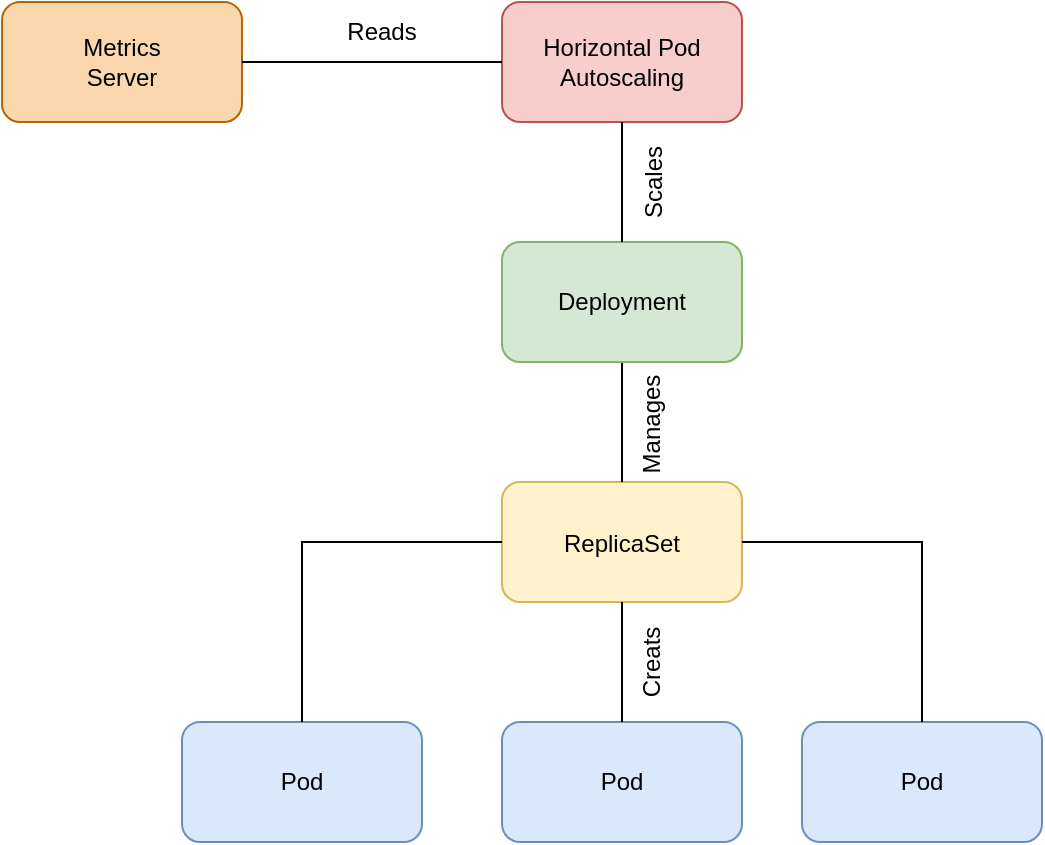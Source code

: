 <mxfile version="24.0.6" type="github">
  <diagram name="Page-1" id="Su3YZmk_iTzfFphz3TXl">
    <mxGraphModel dx="866" dy="475" grid="1" gridSize="10" guides="1" tooltips="1" connect="1" arrows="1" fold="1" page="1" pageScale="1" pageWidth="827" pageHeight="1169" math="0" shadow="0">
      <root>
        <mxCell id="0" />
        <mxCell id="1" parent="0" />
        <mxCell id="pnqK2OdVMv4LdCotivHF-1" value="" style="rounded=1;whiteSpace=wrap;html=1;fillColor=#f8cecc;strokeColor=#b85450;" parent="1" vertex="1">
          <mxGeometry x="340" y="40" width="120" height="60" as="geometry" />
        </mxCell>
        <mxCell id="pnqK2OdVMv4LdCotivHF-2" value="" style="rounded=1;whiteSpace=wrap;html=1;fillColor=#dae8fc;strokeColor=#6c8ebf;" parent="1" vertex="1">
          <mxGeometry x="490" y="400" width="120" height="60" as="geometry" />
        </mxCell>
        <mxCell id="pnqK2OdVMv4LdCotivHF-3" value="" style="rounded=1;whiteSpace=wrap;html=1;fillColor=#dae8fc;strokeColor=#6c8ebf;" parent="1" vertex="1">
          <mxGeometry x="340" y="400" width="120" height="60" as="geometry" />
        </mxCell>
        <mxCell id="pnqK2OdVMv4LdCotivHF-4" value="" style="rounded=1;whiteSpace=wrap;html=1;fillColor=#dae8fc;strokeColor=#6c8ebf;" parent="1" vertex="1">
          <mxGeometry x="180" y="400" width="120" height="60" as="geometry" />
        </mxCell>
        <mxCell id="pbxFeC_FTRKu6fbg9oHC-8" value="" style="edgeStyle=orthogonalEdgeStyle;rounded=0;orthogonalLoop=1;jettySize=auto;html=1;" edge="1" parent="1" source="pnqK2OdVMv4LdCotivHF-5" target="pnqK2OdVMv4LdCotivHF-19">
          <mxGeometry relative="1" as="geometry" />
        </mxCell>
        <mxCell id="pnqK2OdVMv4LdCotivHF-5" value="" style="rounded=1;whiteSpace=wrap;html=1;fillColor=#fff2cc;strokeColor=#d6b656;" parent="1" vertex="1">
          <mxGeometry x="340" y="280" width="120" height="60" as="geometry" />
        </mxCell>
        <mxCell id="pbxFeC_FTRKu6fbg9oHC-5" value="" style="edgeStyle=orthogonalEdgeStyle;rounded=1;orthogonalLoop=1;jettySize=auto;html=1;curved=0;strokeColor=none;" edge="1" parent="1" source="pnqK2OdVMv4LdCotivHF-6" target="pnqK2OdVMv4LdCotivHF-5">
          <mxGeometry relative="1" as="geometry" />
        </mxCell>
        <mxCell id="pnqK2OdVMv4LdCotivHF-6" value="" style="rounded=1;whiteSpace=wrap;html=1;fillColor=#d5e8d4;strokeColor=#82b366;" parent="1" vertex="1">
          <mxGeometry x="340" y="160" width="120" height="60" as="geometry" />
        </mxCell>
        <mxCell id="pnqK2OdVMv4LdCotivHF-7" value="" style="endArrow=none;html=1;rounded=0;exitX=0.5;exitY=0;exitDx=0;exitDy=0;" parent="1" source="pnqK2OdVMv4LdCotivHF-6" edge="1">
          <mxGeometry width="50" height="50" relative="1" as="geometry">
            <mxPoint x="400" y="120" as="sourcePoint" />
            <mxPoint x="400" y="100" as="targetPoint" />
            <Array as="points">
              <mxPoint x="400" y="100" />
            </Array>
          </mxGeometry>
        </mxCell>
        <mxCell id="pnqK2OdVMv4LdCotivHF-9" value="" style="endArrow=none;html=1;rounded=0;" parent="1" edge="1">
          <mxGeometry width="50" height="50" relative="1" as="geometry">
            <mxPoint x="400" y="280" as="sourcePoint" />
            <mxPoint x="400" y="260" as="targetPoint" />
          </mxGeometry>
        </mxCell>
        <mxCell id="pnqK2OdVMv4LdCotivHF-11" value="" style="endArrow=none;html=1;rounded=0;exitX=1;exitY=0.5;exitDx=0;exitDy=0;" parent="1" edge="1" source="pnqK2OdVMv4LdCotivHF-5">
          <mxGeometry width="50" height="50" relative="1" as="geometry">
            <mxPoint x="460" y="230" as="sourcePoint" />
            <mxPoint x="550" y="400" as="targetPoint" />
            <Array as="points">
              <mxPoint x="550" y="310" />
            </Array>
          </mxGeometry>
        </mxCell>
        <mxCell id="pnqK2OdVMv4LdCotivHF-12" value="" style="endArrow=none;html=1;rounded=0;exitX=0.5;exitY=0;exitDx=0;exitDy=0;" parent="1" edge="1" source="pnqK2OdVMv4LdCotivHF-4">
          <mxGeometry width="50" height="50" relative="1" as="geometry">
            <mxPoint x="260" y="280" as="sourcePoint" />
            <mxPoint x="340" y="310" as="targetPoint" />
            <Array as="points">
              <mxPoint x="240" y="310" />
            </Array>
          </mxGeometry>
        </mxCell>
        <mxCell id="pnqK2OdVMv4LdCotivHF-13" value="" style="endArrow=none;html=1;rounded=0;" parent="1" edge="1">
          <mxGeometry width="50" height="50" relative="1" as="geometry">
            <mxPoint x="400" y="400" as="sourcePoint" />
            <mxPoint x="400" y="340" as="targetPoint" />
          </mxGeometry>
        </mxCell>
        <mxCell id="pnqK2OdVMv4LdCotivHF-15" value="Pod" style="text;html=1;align=center;verticalAlign=middle;whiteSpace=wrap;rounded=0;" parent="1" vertex="1">
          <mxGeometry x="370" y="415" width="60" height="30" as="geometry" />
        </mxCell>
        <mxCell id="pnqK2OdVMv4LdCotivHF-16" value="Pod" style="text;html=1;align=center;verticalAlign=middle;whiteSpace=wrap;rounded=0;" parent="1" vertex="1">
          <mxGeometry x="210" y="415" width="60" height="30" as="geometry" />
        </mxCell>
        <mxCell id="pnqK2OdVMv4LdCotivHF-17" value="Pod" style="text;html=1;align=center;verticalAlign=middle;whiteSpace=wrap;rounded=0;" parent="1" vertex="1">
          <mxGeometry x="520" y="415" width="60" height="30" as="geometry" />
        </mxCell>
        <mxCell id="pnqK2OdVMv4LdCotivHF-18" value="ReplicaSet&lt;div&gt;&lt;div&gt;&lt;br&gt;&lt;/div&gt;&lt;/div&gt;" style="text;html=1;align=center;verticalAlign=middle;whiteSpace=wrap;rounded=0;" parent="1" vertex="1">
          <mxGeometry x="370" y="310" width="60" height="16.25" as="geometry" />
        </mxCell>
        <mxCell id="pnqK2OdVMv4LdCotivHF-20" value="Horizontal Pod Autoscaling" style="text;html=1;align=center;verticalAlign=middle;whiteSpace=wrap;rounded=0;" parent="1" vertex="1">
          <mxGeometry x="355" y="55" width="90" height="30" as="geometry" />
        </mxCell>
        <mxCell id="pnqK2OdVMv4LdCotivHF-19" value="Deployment" style="text;html=1;align=center;verticalAlign=middle;whiteSpace=wrap;rounded=0;" parent="1" vertex="1">
          <mxGeometry x="370" y="175" width="60" height="30" as="geometry" />
        </mxCell>
        <mxCell id="pbxFeC_FTRKu6fbg9oHC-11" value="Scales" style="text;html=1;align=center;verticalAlign=middle;whiteSpace=wrap;rounded=0;horizontal=0;" vertex="1" parent="1">
          <mxGeometry x="386" y="115" width="60" height="30" as="geometry" />
        </mxCell>
        <mxCell id="pbxFeC_FTRKu6fbg9oHC-12" value="Manages" style="text;html=1;align=center;verticalAlign=middle;whiteSpace=wrap;rounded=0;horizontal=0;" vertex="1" parent="1">
          <mxGeometry x="385" y="236" width="60" height="30" as="geometry" />
        </mxCell>
        <mxCell id="pbxFeC_FTRKu6fbg9oHC-13" value="Creats" style="text;html=1;align=center;verticalAlign=middle;whiteSpace=wrap;rounded=0;horizontal=0;" vertex="1" parent="1">
          <mxGeometry x="385" y="355" width="60" height="30" as="geometry" />
        </mxCell>
        <mxCell id="pbxFeC_FTRKu6fbg9oHC-14" value="" style="rounded=1;whiteSpace=wrap;html=1;fillColor=#fad7ac;strokeColor=#b46504;" vertex="1" parent="1">
          <mxGeometry x="90" y="40" width="120" height="60" as="geometry" />
        </mxCell>
        <mxCell id="pbxFeC_FTRKu6fbg9oHC-15" value="Metrics Server" style="text;html=1;align=center;verticalAlign=middle;whiteSpace=wrap;rounded=0;" vertex="1" parent="1">
          <mxGeometry x="120" y="55" width="60" height="30" as="geometry" />
        </mxCell>
        <mxCell id="pbxFeC_FTRKu6fbg9oHC-16" value="" style="endArrow=none;html=1;rounded=0;entryX=0;entryY=0.5;entryDx=0;entryDy=0;" edge="1" parent="1" target="pnqK2OdVMv4LdCotivHF-1">
          <mxGeometry width="50" height="50" relative="1" as="geometry">
            <mxPoint x="210" y="70" as="sourcePoint" />
            <mxPoint x="260" y="20" as="targetPoint" />
          </mxGeometry>
        </mxCell>
        <mxCell id="pbxFeC_FTRKu6fbg9oHC-17" value="Reads" style="text;html=1;align=center;verticalAlign=middle;whiteSpace=wrap;rounded=0;" vertex="1" parent="1">
          <mxGeometry x="250" y="40" width="60" height="30" as="geometry" />
        </mxCell>
      </root>
    </mxGraphModel>
  </diagram>
</mxfile>
